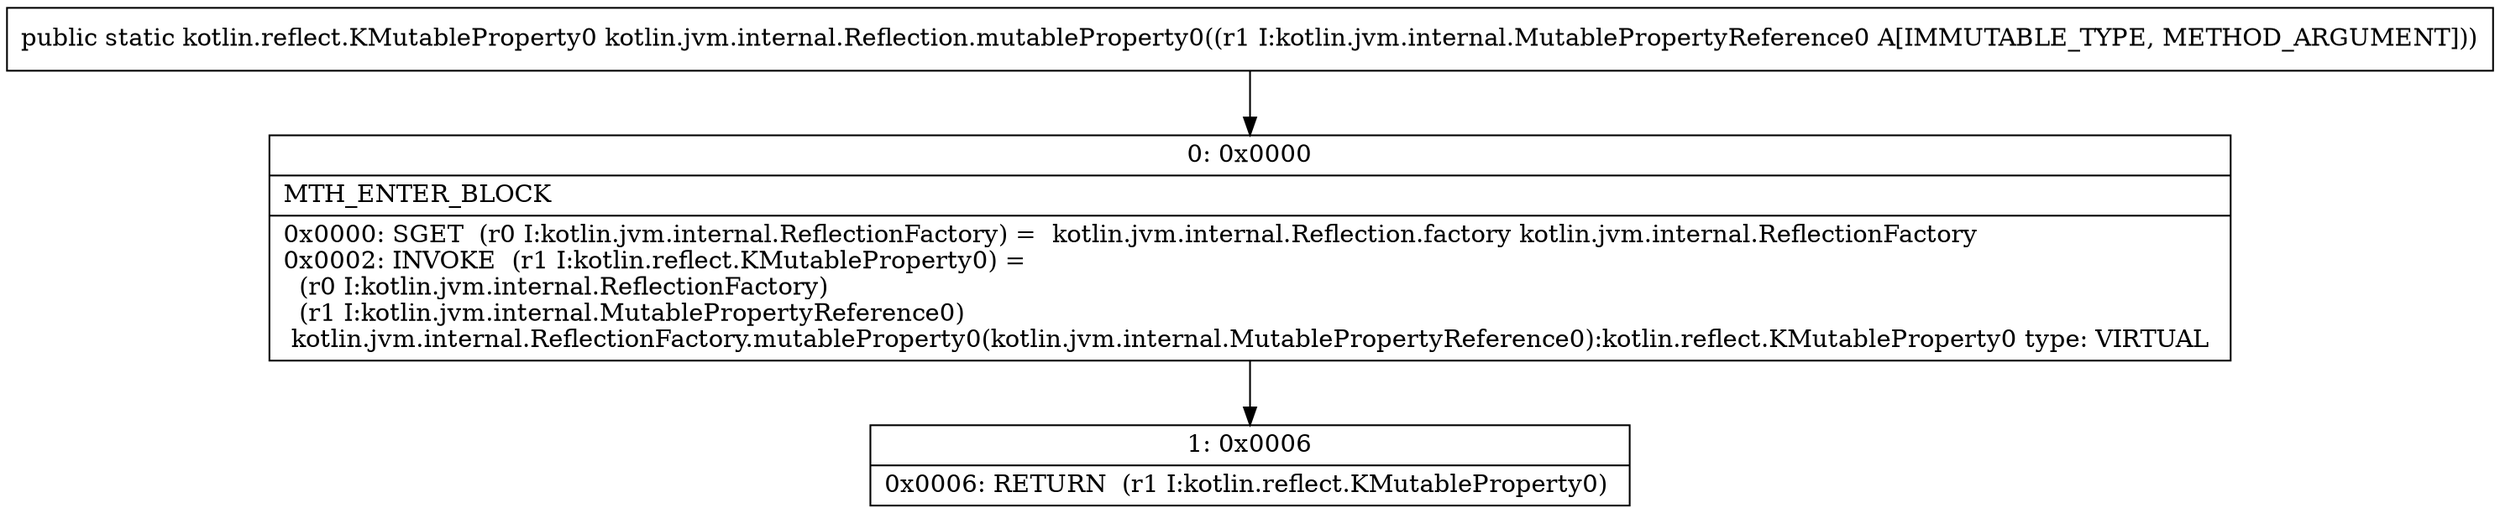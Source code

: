 digraph "CFG forkotlin.jvm.internal.Reflection.mutableProperty0(Lkotlin\/jvm\/internal\/MutablePropertyReference0;)Lkotlin\/reflect\/KMutableProperty0;" {
Node_0 [shape=record,label="{0\:\ 0x0000|MTH_ENTER_BLOCK\l|0x0000: SGET  (r0 I:kotlin.jvm.internal.ReflectionFactory) =  kotlin.jvm.internal.Reflection.factory kotlin.jvm.internal.ReflectionFactory \l0x0002: INVOKE  (r1 I:kotlin.reflect.KMutableProperty0) = \l  (r0 I:kotlin.jvm.internal.ReflectionFactory)\l  (r1 I:kotlin.jvm.internal.MutablePropertyReference0)\l kotlin.jvm.internal.ReflectionFactory.mutableProperty0(kotlin.jvm.internal.MutablePropertyReference0):kotlin.reflect.KMutableProperty0 type: VIRTUAL \l}"];
Node_1 [shape=record,label="{1\:\ 0x0006|0x0006: RETURN  (r1 I:kotlin.reflect.KMutableProperty0) \l}"];
MethodNode[shape=record,label="{public static kotlin.reflect.KMutableProperty0 kotlin.jvm.internal.Reflection.mutableProperty0((r1 I:kotlin.jvm.internal.MutablePropertyReference0 A[IMMUTABLE_TYPE, METHOD_ARGUMENT])) }"];
MethodNode -> Node_0;
Node_0 -> Node_1;
}

